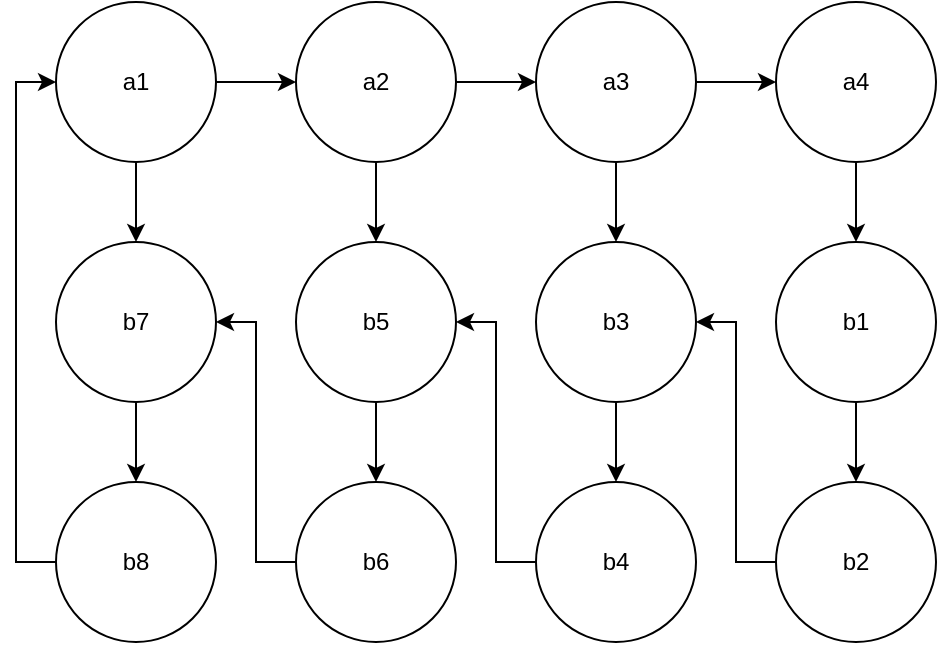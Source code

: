 <mxfile version="24.7.2" type="github">
  <diagram name="Page-1" id="jvvVoU0R1dmQOzkFDzb8">
    <mxGraphModel dx="1434" dy="818" grid="1" gridSize="10" guides="1" tooltips="1" connect="1" arrows="1" fold="1" page="1" pageScale="1" pageWidth="827" pageHeight="1169" math="0" shadow="0">
      <root>
        <mxCell id="0" />
        <mxCell id="1" parent="0" />
        <mxCell id="I5im7TxoiEDzOk0dX3qX-6" style="edgeStyle=orthogonalEdgeStyle;rounded=0;orthogonalLoop=1;jettySize=auto;html=1;entryX=0;entryY=0.5;entryDx=0;entryDy=0;" edge="1" parent="1" source="I5im7TxoiEDzOk0dX3qX-1" target="I5im7TxoiEDzOk0dX3qX-2">
          <mxGeometry relative="1" as="geometry" />
        </mxCell>
        <mxCell id="I5im7TxoiEDzOk0dX3qX-20" style="edgeStyle=orthogonalEdgeStyle;rounded=0;orthogonalLoop=1;jettySize=auto;html=1;entryX=0.5;entryY=0;entryDx=0;entryDy=0;" edge="1" parent="1" source="I5im7TxoiEDzOk0dX3qX-1" target="I5im7TxoiEDzOk0dX3qX-12">
          <mxGeometry relative="1" as="geometry" />
        </mxCell>
        <mxCell id="I5im7TxoiEDzOk0dX3qX-1" value="a1" style="ellipse;whiteSpace=wrap;html=1;aspect=fixed;" vertex="1" parent="1">
          <mxGeometry x="240" y="160" width="80" height="80" as="geometry" />
        </mxCell>
        <mxCell id="I5im7TxoiEDzOk0dX3qX-7" style="edgeStyle=orthogonalEdgeStyle;rounded=0;orthogonalLoop=1;jettySize=auto;html=1;entryX=0;entryY=0.5;entryDx=0;entryDy=0;" edge="1" parent="1" source="I5im7TxoiEDzOk0dX3qX-2" target="I5im7TxoiEDzOk0dX3qX-3">
          <mxGeometry relative="1" as="geometry" />
        </mxCell>
        <mxCell id="I5im7TxoiEDzOk0dX3qX-19" style="edgeStyle=orthogonalEdgeStyle;rounded=0;orthogonalLoop=1;jettySize=auto;html=1;entryX=0.5;entryY=0;entryDx=0;entryDy=0;" edge="1" parent="1" source="I5im7TxoiEDzOk0dX3qX-2" target="I5im7TxoiEDzOk0dX3qX-15">
          <mxGeometry relative="1" as="geometry" />
        </mxCell>
        <mxCell id="I5im7TxoiEDzOk0dX3qX-2" value="a2" style="ellipse;whiteSpace=wrap;html=1;aspect=fixed;" vertex="1" parent="1">
          <mxGeometry x="360" y="160" width="80" height="80" as="geometry" />
        </mxCell>
        <mxCell id="I5im7TxoiEDzOk0dX3qX-8" style="edgeStyle=orthogonalEdgeStyle;rounded=0;orthogonalLoop=1;jettySize=auto;html=1;entryX=0;entryY=0.5;entryDx=0;entryDy=0;" edge="1" parent="1" source="I5im7TxoiEDzOk0dX3qX-3" target="I5im7TxoiEDzOk0dX3qX-4">
          <mxGeometry relative="1" as="geometry" />
        </mxCell>
        <mxCell id="I5im7TxoiEDzOk0dX3qX-18" style="edgeStyle=orthogonalEdgeStyle;rounded=0;orthogonalLoop=1;jettySize=auto;html=1;entryX=0.5;entryY=0;entryDx=0;entryDy=0;" edge="1" parent="1" source="I5im7TxoiEDzOk0dX3qX-3" target="I5im7TxoiEDzOk0dX3qX-14">
          <mxGeometry relative="1" as="geometry" />
        </mxCell>
        <mxCell id="I5im7TxoiEDzOk0dX3qX-3" value="a3" style="ellipse;whiteSpace=wrap;html=1;aspect=fixed;" vertex="1" parent="1">
          <mxGeometry x="480" y="160" width="80" height="80" as="geometry" />
        </mxCell>
        <mxCell id="I5im7TxoiEDzOk0dX3qX-17" style="edgeStyle=orthogonalEdgeStyle;rounded=0;orthogonalLoop=1;jettySize=auto;html=1;entryX=0.5;entryY=0;entryDx=0;entryDy=0;" edge="1" parent="1" source="I5im7TxoiEDzOk0dX3qX-4" target="I5im7TxoiEDzOk0dX3qX-10">
          <mxGeometry relative="1" as="geometry" />
        </mxCell>
        <mxCell id="I5im7TxoiEDzOk0dX3qX-4" value="a4" style="ellipse;whiteSpace=wrap;html=1;aspect=fixed;" vertex="1" parent="1">
          <mxGeometry x="600" y="160" width="80" height="80" as="geometry" />
        </mxCell>
        <mxCell id="I5im7TxoiEDzOk0dX3qX-26" style="edgeStyle=orthogonalEdgeStyle;rounded=0;orthogonalLoop=1;jettySize=auto;html=1;entryX=1;entryY=0.5;entryDx=0;entryDy=0;" edge="1" parent="1" source="I5im7TxoiEDzOk0dX3qX-5" target="I5im7TxoiEDzOk0dX3qX-12">
          <mxGeometry relative="1" as="geometry" />
        </mxCell>
        <mxCell id="I5im7TxoiEDzOk0dX3qX-5" value="b6" style="ellipse;whiteSpace=wrap;html=1;aspect=fixed;" vertex="1" parent="1">
          <mxGeometry x="360" y="400" width="80" height="80" as="geometry" />
        </mxCell>
        <mxCell id="I5im7TxoiEDzOk0dX3qX-23" style="edgeStyle=orthogonalEdgeStyle;rounded=0;orthogonalLoop=1;jettySize=auto;html=1;entryX=1;entryY=0.5;entryDx=0;entryDy=0;" edge="1" parent="1" source="I5im7TxoiEDzOk0dX3qX-9" target="I5im7TxoiEDzOk0dX3qX-14">
          <mxGeometry relative="1" as="geometry" />
        </mxCell>
        <mxCell id="I5im7TxoiEDzOk0dX3qX-9" value="b2" style="ellipse;whiteSpace=wrap;html=1;aspect=fixed;" vertex="1" parent="1">
          <mxGeometry x="600" y="400" width="80" height="80" as="geometry" />
        </mxCell>
        <mxCell id="I5im7TxoiEDzOk0dX3qX-22" style="edgeStyle=orthogonalEdgeStyle;rounded=0;orthogonalLoop=1;jettySize=auto;html=1;" edge="1" parent="1" source="I5im7TxoiEDzOk0dX3qX-10" target="I5im7TxoiEDzOk0dX3qX-9">
          <mxGeometry relative="1" as="geometry" />
        </mxCell>
        <mxCell id="I5im7TxoiEDzOk0dX3qX-10" value="b1" style="ellipse;whiteSpace=wrap;html=1;aspect=fixed;" vertex="1" parent="1">
          <mxGeometry x="600" y="280" width="80" height="80" as="geometry" />
        </mxCell>
        <mxCell id="I5im7TxoiEDzOk0dX3qX-28" style="edgeStyle=orthogonalEdgeStyle;rounded=0;orthogonalLoop=1;jettySize=auto;html=1;entryX=0.5;entryY=0;entryDx=0;entryDy=0;" edge="1" parent="1" source="I5im7TxoiEDzOk0dX3qX-12" target="I5im7TxoiEDzOk0dX3qX-13">
          <mxGeometry relative="1" as="geometry" />
        </mxCell>
        <mxCell id="I5im7TxoiEDzOk0dX3qX-12" value="b7" style="ellipse;whiteSpace=wrap;html=1;aspect=fixed;" vertex="1" parent="1">
          <mxGeometry x="240" y="280" width="80" height="80" as="geometry" />
        </mxCell>
        <mxCell id="I5im7TxoiEDzOk0dX3qX-21" style="edgeStyle=orthogonalEdgeStyle;rounded=0;orthogonalLoop=1;jettySize=auto;html=1;entryX=0;entryY=0.5;entryDx=0;entryDy=0;" edge="1" parent="1" source="I5im7TxoiEDzOk0dX3qX-13" target="I5im7TxoiEDzOk0dX3qX-1">
          <mxGeometry relative="1" as="geometry">
            <Array as="points">
              <mxPoint x="220" y="440" />
              <mxPoint x="220" y="200" />
            </Array>
          </mxGeometry>
        </mxCell>
        <mxCell id="I5im7TxoiEDzOk0dX3qX-13" value="b8" style="ellipse;whiteSpace=wrap;html=1;aspect=fixed;" vertex="1" parent="1">
          <mxGeometry x="240" y="400" width="80" height="80" as="geometry" />
        </mxCell>
        <mxCell id="I5im7TxoiEDzOk0dX3qX-24" style="edgeStyle=orthogonalEdgeStyle;rounded=0;orthogonalLoop=1;jettySize=auto;html=1;entryX=0.5;entryY=0;entryDx=0;entryDy=0;" edge="1" parent="1" source="I5im7TxoiEDzOk0dX3qX-14" target="I5im7TxoiEDzOk0dX3qX-16">
          <mxGeometry relative="1" as="geometry" />
        </mxCell>
        <mxCell id="I5im7TxoiEDzOk0dX3qX-14" value="b3" style="ellipse;whiteSpace=wrap;html=1;aspect=fixed;" vertex="1" parent="1">
          <mxGeometry x="480" y="280" width="80" height="80" as="geometry" />
        </mxCell>
        <mxCell id="I5im7TxoiEDzOk0dX3qX-27" style="edgeStyle=orthogonalEdgeStyle;rounded=0;orthogonalLoop=1;jettySize=auto;html=1;entryX=0.5;entryY=0;entryDx=0;entryDy=0;" edge="1" parent="1" source="I5im7TxoiEDzOk0dX3qX-15" target="I5im7TxoiEDzOk0dX3qX-5">
          <mxGeometry relative="1" as="geometry" />
        </mxCell>
        <mxCell id="I5im7TxoiEDzOk0dX3qX-15" value="b5" style="ellipse;whiteSpace=wrap;html=1;aspect=fixed;" vertex="1" parent="1">
          <mxGeometry x="360" y="280" width="80" height="80" as="geometry" />
        </mxCell>
        <mxCell id="I5im7TxoiEDzOk0dX3qX-25" style="edgeStyle=orthogonalEdgeStyle;rounded=0;orthogonalLoop=1;jettySize=auto;html=1;entryX=1;entryY=0.5;entryDx=0;entryDy=0;" edge="1" parent="1" source="I5im7TxoiEDzOk0dX3qX-16" target="I5im7TxoiEDzOk0dX3qX-15">
          <mxGeometry relative="1" as="geometry" />
        </mxCell>
        <mxCell id="I5im7TxoiEDzOk0dX3qX-16" value="b4" style="ellipse;whiteSpace=wrap;html=1;aspect=fixed;" vertex="1" parent="1">
          <mxGeometry x="480" y="400" width="80" height="80" as="geometry" />
        </mxCell>
      </root>
    </mxGraphModel>
  </diagram>
</mxfile>
